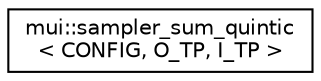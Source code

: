 digraph "Graphical Class Hierarchy"
{
 // LATEX_PDF_SIZE
  edge [fontname="Helvetica",fontsize="10",labelfontname="Helvetica",labelfontsize="10"];
  node [fontname="Helvetica",fontsize="10",shape=record];
  rankdir="LR";
  Node0 [label="mui::sampler_sum_quintic\l\< CONFIG, O_TP, I_TP \>",height=0.2,width=0.4,color="black", fillcolor="white", style="filled",URL="$classmui_1_1sampler__sum__quintic.html",tooltip=" "];
}
